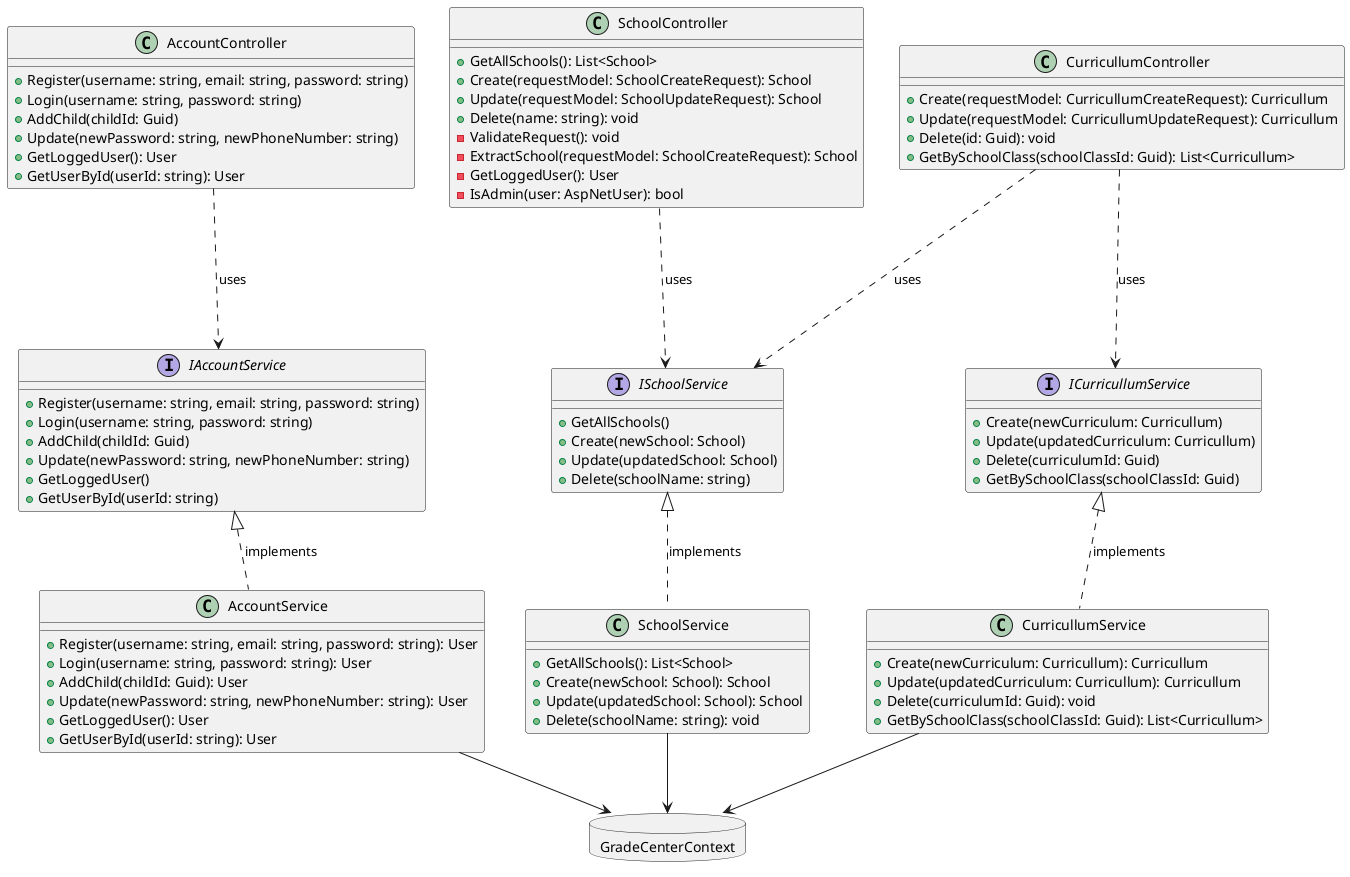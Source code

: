 @startuml

class AccountController {
    + Register(username: string, email: string, password: string)
    + Login(username: string, password: string)
    + AddChild(childId: Guid)
    + Update(newPassword: string, newPhoneNumber: string)
    + GetLoggedUser(): User
    + GetUserById(userId: string): User
}

class AccountService {
    + Register(username: string, email: string, password: string): User
    + Login(username: string, password: string): User
    + AddChild(childId: Guid): User
    + Update(newPassword: string, newPhoneNumber: string): User
    + GetLoggedUser(): User
    + GetUserById(userId: string): User
}

interface IAccountService {
    + Register(username: string, email: string, password: string)
    + Login(username: string, password: string)
    + AddChild(childId: Guid)
    + Update(newPassword: string, newPhoneNumber: string)
    + GetLoggedUser()
    + GetUserById(userId: string)
}

class SchoolController {
    + GetAllSchools(): List<School>
    + Create(requestModel: SchoolCreateRequest): School
    + Update(requestModel: SchoolUpdateRequest): School
    + Delete(name: string): void
    - ValidateRequest(): void
    - ExtractSchool(requestModel: SchoolCreateRequest): School
    - GetLoggedUser(): User
    - IsAdmin(user: AspNetUser): bool
}

class SchoolService {
    + GetAllSchools(): List<School>
    + Create(newSchool: School): School
    + Update(updatedSchool: School): School
    + Delete(schoolName: string): void
}

interface ISchoolService {
    + GetAllSchools()
    + Create(newSchool: School)
    + Update(updatedSchool: School)
    + Delete(schoolName: string)
}

class CurricullumController {
    + Create(requestModel: CurricullumCreateRequest): Curricullum
    + Update(requestModel: CurricullumUpdateRequest): Curricullum
    + Delete(id: Guid): void
    + GetBySchoolClass(schoolClassId: Guid): List<Curricullum>
}

class CurricullumService {
    + Create(newCurriculum: Curricullum): Curricullum
    + Update(updatedCurriculum: Curricullum): Curricullum
    + Delete(curriculumId: Guid): void
    + GetBySchoolClass(schoolClassId: Guid): List<Curricullum>
}

interface ICurricullumService {
    + Create(newCurriculum: Curricullum)
    + Update(updatedCurriculum: Curricullum)
    + Delete(curriculumId: Guid)
    + GetBySchoolClass(schoolClassId: Guid)
}

database GradeCenterContext {

}

AccountController ...> IAccountService : uses
SchoolController ...> ISchoolService : uses
CurricullumController ...> ICurricullumService : uses
CurricullumController ...> ISchoolService : uses

ISchoolService <|.. SchoolService : implements
IAccountService <|.. AccountService : implements
ICurricullumService <|.. CurricullumService : implements

SchoolService --> GradeCenterContext
AccountService --> GradeCenterContext
CurricullumService --> GradeCenterContext

@enduml